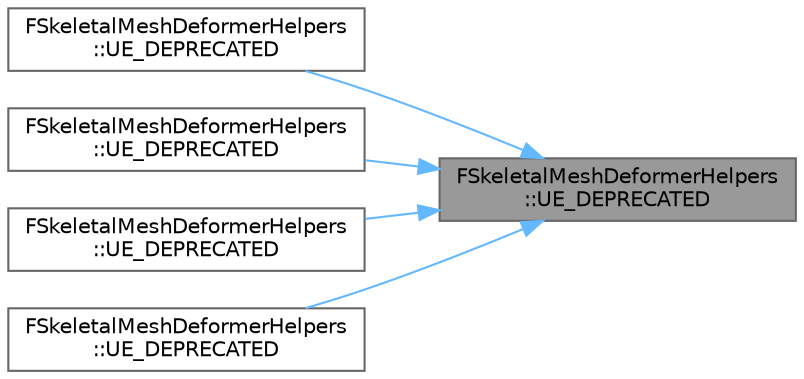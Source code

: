 digraph "FSkeletalMeshDeformerHelpers::UE_DEPRECATED"
{
 // INTERACTIVE_SVG=YES
 // LATEX_PDF_SIZE
  bgcolor="transparent";
  edge [fontname=Helvetica,fontsize=10,labelfontname=Helvetica,labelfontsize=10];
  node [fontname=Helvetica,fontsize=10,shape=box,height=0.2,width=0.4];
  rankdir="RL";
  Node1 [id="Node000001",label="FSkeletalMeshDeformerHelpers\l::UE_DEPRECATED",height=0.2,width=0.4,color="gray40", fillcolor="grey60", style="filled", fontcolor="black",tooltip=" "];
  Node1 -> Node2 [id="edge1_Node000001_Node000002",dir="back",color="steelblue1",style="solid",tooltip=" "];
  Node2 [id="Node000002",label="FSkeletalMeshDeformerHelpers\l::UE_DEPRECATED",height=0.2,width=0.4,color="grey40", fillcolor="white", style="filled",URL="$d1/d98/classFSkeletalMeshDeformerHelpers.html#a4bc8e8d6138f7122aa771f83468016aa",tooltip=" "];
  Node1 -> Node3 [id="edge2_Node000001_Node000003",dir="back",color="steelblue1",style="solid",tooltip=" "];
  Node3 [id="Node000003",label="FSkeletalMeshDeformerHelpers\l::UE_DEPRECATED",height=0.2,width=0.4,color="grey40", fillcolor="white", style="filled",URL="$d1/d98/classFSkeletalMeshDeformerHelpers.html#ac0d8f8ee266c729908152a74bca75995",tooltip=" "];
  Node1 -> Node4 [id="edge3_Node000001_Node000004",dir="back",color="steelblue1",style="solid",tooltip=" "];
  Node4 [id="Node000004",label="FSkeletalMeshDeformerHelpers\l::UE_DEPRECATED",height=0.2,width=0.4,color="grey40", fillcolor="white", style="filled",URL="$d1/d98/classFSkeletalMeshDeformerHelpers.html#a61624ec612fa0e6ec803e7cf873e5247",tooltip=" "];
  Node1 -> Node5 [id="edge4_Node000001_Node000005",dir="back",color="steelblue1",style="solid",tooltip=" "];
  Node5 [id="Node000005",label="FSkeletalMeshDeformerHelpers\l::UE_DEPRECATED",height=0.2,width=0.4,color="grey40", fillcolor="white", style="filled",URL="$d1/d98/classFSkeletalMeshDeformerHelpers.html#a16ab96fdba8fc50cae127b4291e18d01",tooltip=" "];
}
